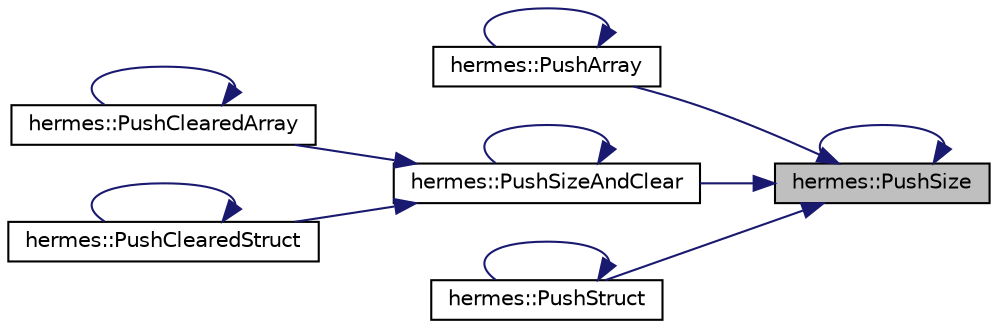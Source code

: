 digraph "hermes::PushSize"
{
 // LATEX_PDF_SIZE
  edge [fontname="Helvetica",fontsize="10",labelfontname="Helvetica",labelfontsize="10"];
  node [fontname="Helvetica",fontsize="10",shape=record];
  rankdir="RL";
  Node1 [label="hermes::PushSize",height=0.2,width=0.4,color="black", fillcolor="grey75", style="filled", fontcolor="black",tooltip=" "];
  Node1 -> Node2 [dir="back",color="midnightblue",fontsize="10",style="solid",fontname="Helvetica"];
  Node2 [label="hermes::PushArray",height=0.2,width=0.4,color="black", fillcolor="white", style="filled",URL="$memory__management_8h.html#a43ad59a28476e0276c14d97f3cca75a4",tooltip=" "];
  Node2 -> Node2 [dir="back",color="midnightblue",fontsize="10",style="solid",fontname="Helvetica"];
  Node1 -> Node1 [dir="back",color="midnightblue",fontsize="10",style="solid",fontname="Helvetica"];
  Node1 -> Node3 [dir="back",color="midnightblue",fontsize="10",style="solid",fontname="Helvetica"];
  Node3 [label="hermes::PushSizeAndClear",height=0.2,width=0.4,color="black", fillcolor="white", style="filled",URL="$memory__management_8cc.html#a3af04b76abe44434f1648c42fca15794",tooltip=" "];
  Node3 -> Node4 [dir="back",color="midnightblue",fontsize="10",style="solid",fontname="Helvetica"];
  Node4 [label="hermes::PushClearedArray",height=0.2,width=0.4,color="black", fillcolor="white", style="filled",URL="$memory__management_8h.html#af7df055d8c62e55527ac01e6c1e3d2e0",tooltip=" "];
  Node4 -> Node4 [dir="back",color="midnightblue",fontsize="10",style="solid",fontname="Helvetica"];
  Node3 -> Node5 [dir="back",color="midnightblue",fontsize="10",style="solid",fontname="Helvetica"];
  Node5 [label="hermes::PushClearedStruct",height=0.2,width=0.4,color="black", fillcolor="white", style="filled",URL="$memory__management_8h.html#a0b920cd44bd75f39129699a69ebcf15d",tooltip=" "];
  Node5 -> Node5 [dir="back",color="midnightblue",fontsize="10",style="solid",fontname="Helvetica"];
  Node3 -> Node3 [dir="back",color="midnightblue",fontsize="10",style="solid",fontname="Helvetica"];
  Node1 -> Node6 [dir="back",color="midnightblue",fontsize="10",style="solid",fontname="Helvetica"];
  Node6 [label="hermes::PushStruct",height=0.2,width=0.4,color="black", fillcolor="white", style="filled",URL="$memory__management_8h.html#ac37a162ed266d8f186e43f5d06b4f748",tooltip=" "];
  Node6 -> Node6 [dir="back",color="midnightblue",fontsize="10",style="solid",fontname="Helvetica"];
}

